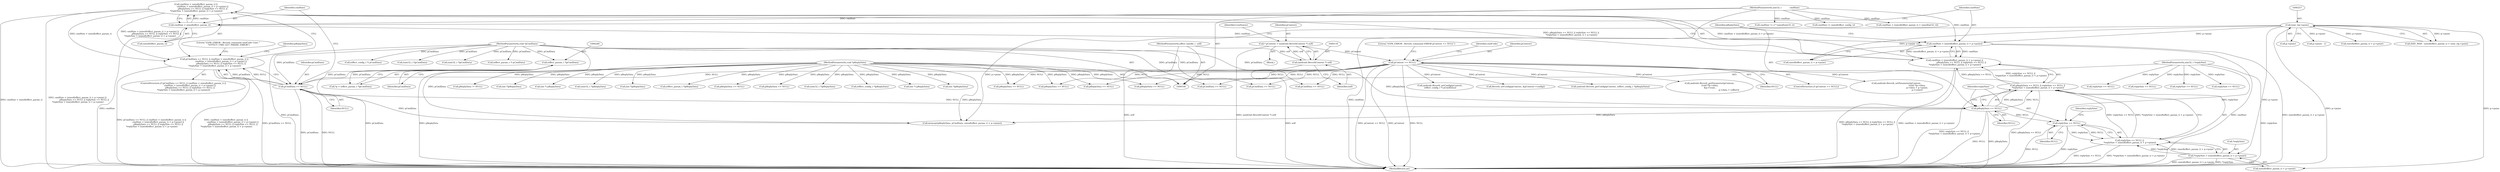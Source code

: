 digraph "0_Android_f490fc335772a9b14e78997486f4a572b0594c04_0@API" {
"1000273" [label="(Call,cmdSize < sizeof(effect_param_t) ||\n                    cmdSize < (sizeof(effect_param_t) + p->psize) ||\n                    pReplyData == NULL || replySize == NULL ||\n *replySize < (sizeof(effect_param_t) + p->psize))"];
"1000274" [label="(Call,cmdSize < sizeof(effect_param_t))"];
"1000109" [label="(MethodParameterIn,uint32_t            cmdSize)"];
"1000278" [label="(Call,cmdSize < (sizeof(effect_param_t) + p->psize) ||\n                    pReplyData == NULL || replySize == NULL ||\n *replySize < (sizeof(effect_param_t) + p->psize))"];
"1000279" [label="(Call,cmdSize < (sizeof(effect_param_t) + p->psize))"];
"1000256" [label="(Call,(size_t)p->psize)"];
"1000287" [label="(Call,pReplyData == NULL || replySize == NULL ||\n *replySize < (sizeof(effect_param_t) + p->psize))"];
"1000288" [label="(Call,pReplyData == NULL)"];
"1000112" [label="(MethodParameterIn,void *pReplyData)"];
"1000270" [label="(Call,pCmdData == NULL)"];
"1000247" [label="(Call,(effect_param_t *)pCmdData)"];
"1000110" [label="(MethodParameterIn,void *pCmdData)"];
"1000126" [label="(Call,pContext == NULL)"];
"1000115" [label="(Call,* pContext = (android::ReverbContext *) self)"];
"1000117" [label="(Call,(android::ReverbContext *) self)"];
"1000107" [label="(MethodParameterIn,effect_handle_t  self)"];
"1000291" [label="(Call,replySize == NULL ||\n *replySize < (sizeof(effect_param_t) + p->psize))"];
"1000292" [label="(Call,replySize == NULL)"];
"1000111" [label="(MethodParameterIn,uint32_t *replySize)"];
"1000295" [label="(Call,*replySize < (sizeof(effect_param_t) + p->psize))"];
"1000269" [label="(Call,pCmdData == NULL || cmdSize < sizeof(effect_param_t) ||\n                    cmdSize < (sizeof(effect_param_t) + p->psize) ||\n                    pReplyData == NULL || replySize == NULL ||\n *replySize < (sizeof(effect_param_t) + p->psize))"];
"1000388" [label="(Call,pReplyData == NULL)"];
"1000275" [label="(Identifier,cmdSize)"];
"1000279" [label="(Call,cmdSize < (sizeof(effect_param_t) + p->psize))"];
"1000203" [label="(Call,(effect_config_t *) pCmdData)"];
"1000272" [label="(Identifier,NULL)"];
"1000127" [label="(Identifier,pContext)"];
"1000609" [label="(Call,(uint32_t *)pCmdData)"];
"1000201" [label="(Call,android::Reverb_setConfig(pContext,\n (effect_config_t *) pCmdData))"];
"1000298" [label="(Call,sizeof(effect_param_t) + p->psize)"];
"1000297" [label="(Identifier,replySize)"];
"1000109" [label="(MethodParameterIn,uint32_t            cmdSize)"];
"1000268" [label="(ControlStructure,if (pCmdData == NULL || cmdSize < sizeof(effect_param_t) ||\n                    cmdSize < (sizeof(effect_param_t) + p->psize) ||\n                    pReplyData == NULL || replySize == NULL ||\n *replySize < (sizeof(effect_param_t) + p->psize)))"];
"1000131" [label="(Literal,\"\tLVM_ERROR : Reverb_command ERROR pContext == NULL\")"];
"1000270" [label="(Call,pCmdData == NULL)"];
"1000628" [label="(Call,(uint32_t *)pReplyData)"];
"1000173" [label="(Call,cmdSize != sizeof(effect_config_t))"];
"1000258" [label="(Call,p->psize)"];
"1000116" [label="(Identifier,pContext)"];
"1000330" [label="(Call,p->psize - 1)"];
"1000592" [label="(Call,(uint32_t *)pCmdData)"];
"1000123" [label="(Identifier,LvmStatus)"];
"1000115" [label="(Call,* pContext = (android::ReverbContext *) self)"];
"1000119" [label="(Identifier,self)"];
"1000230" [label="(Call,(effect_config_t *)pReplyData)"];
"1000198" [label="(Call,(int *) pReplyData)"];
"1000550" [label="(Call,(int *)pReplyData)"];
"1000392" [label="(Call,replySize == NULL)"];
"1000117" [label="(Call,(android::ReverbContext *) self)"];
"1000376" [label="(Call,pCmdData == NULL)"];
"1000107" [label="(MethodParameterIn,effect_handle_t  self)"];
"1000579" [label="(Call,pReplyData != NULL)"];
"1000235" [label="(Call,Reverb_setConfig(pContext, &pContext->config))"];
"1000306" [label="(Literal,\"\tLVM_ERROR : Reverb_command cmdCode Case: \"\n \"EFFECT_CMD_GET_PARAM: ERROR\")"];
"1000245" [label="(Call,*p = (effect_param_t *)pCmdData)"];
"1000228" [label="(Call,android::Reverb_getConfig(pContext, (effect_config_t *)pReplyData))"];
"1000287" [label="(Call,pReplyData == NULL || replySize == NULL ||\n *replySize < (sizeof(effect_param_t) + p->psize))"];
"1000427" [label="(Call,(int *)pReplyData)"];
"1000451" [label="(Call,pReplyData == NULL)"];
"1000169" [label="(Call,pCmdData == NULL)"];
"1000161" [label="(Call,(int *) pReplyData)"];
"1000409" [label="(Call,(effect_param_t *) pCmdData)"];
"1000291" [label="(Call,replySize == NULL ||\n *replySize < (sizeof(effect_param_t) + p->psize))"];
"1000141" [label="(Call,pReplyData == NULL)"];
"1000380" [label="(Call,cmdSize < (sizeof(effect_param_t) + sizeof(int32_t)))"];
"1000292" [label="(Call,replySize == NULL)"];
"1000110" [label="(MethodParameterIn,void *pCmdData)"];
"1000269" [label="(Call,pCmdData == NULL || cmdSize < sizeof(effect_param_t) ||\n                    cmdSize < (sizeof(effect_param_t) + p->psize) ||\n                    pReplyData == NULL || replySize == NULL ||\n *replySize < (sizeof(effect_param_t) + p->psize))"];
"1000344" [label="(Call,android::Reverb_getParameter(pContext,\n (void *)p->data,\n &p->vsize,\n                                                          p->data + voffset))"];
"1000126" [label="(Call,pContext == NULL)"];
"1000290" [label="(Identifier,NULL)"];
"1000112" [label="(MethodParameterIn,void *pReplyData)"];
"1000619" [label="(Call,(uint32_t *)pReplyData)"];
"1000522" [label="(Call,pReplyData == NULL)"];
"1000479" [label="(Call,(int *)pReplyData)"];
"1000271" [label="(Identifier,pCmdData)"];
"1000293" [label="(Identifier,replySize)"];
"1000563" [label="(Call,pCmdData == NULL)"];
"1000276" [label="(Call,sizeof(effect_param_t))"];
"1000294" [label="(Identifier,NULL)"];
"1000288" [label="(Call,pReplyData == NULL)"];
"1000289" [label="(Identifier,pReplyData)"];
"1000280" [label="(Identifier,cmdSize)"];
"1000128" [label="(Identifier,NULL)"];
"1000321" [label="(Call,(effect_param_t *)pReplyData)"];
"1000313" [label="(Call,sizeof(effect_param_t) + p->psize)"];
"1000210" [label="(Call,pReplyData == NULL)"];
"1000295" [label="(Call,*replySize < (sizeof(effect_param_t) + p->psize))"];
"1000296" [label="(Call,*replySize)"];
"1000125" [label="(ControlStructure,if (pContext == NULL))"];
"1000247" [label="(Call,(effect_param_t *)pCmdData)"];
"1000182" [label="(Call,replySize == NULL)"];
"1000251" [label="(Call,SIZE_MAX - sizeof(effect_param_t) < (size_t)p->psize)"];
"1000256" [label="(Call,(size_t)p->psize)"];
"1000145" [label="(Call,replySize == NULL)"];
"1000214" [label="(Call,replySize == NULL)"];
"1000311" [label="(Identifier,pReplyData)"];
"1000178" [label="(Call,pReplyData == NULL)"];
"1000281" [label="(Call,sizeof(effect_param_t) + p->psize)"];
"1000566" [label="(Call,cmdSize != 2 * sizeof(uint32_t))"];
"1000249" [label="(Identifier,pCmdData)"];
"1000273" [label="(Call,cmdSize < sizeof(effect_param_t) ||\n                    cmdSize < (sizeof(effect_param_t) + p->psize) ||\n                    pReplyData == NULL || replySize == NULL ||\n *replySize < (sizeof(effect_param_t) + p->psize))"];
"1000111" [label="(MethodParameterIn,uint32_t *replySize)"];
"1000113" [label="(Block,)"];
"1000430" [label="(Call,android::Reverb_setParameter(pContext,\n                                                              (void *)p->data,\n                                                              p->data + p->psize,\n                                                              p->vsize))"];
"1000278" [label="(Call,cmdSize < (sizeof(effect_param_t) + p->psize) ||\n                    pReplyData == NULL || replySize == NULL ||\n *replySize < (sizeof(effect_param_t) + p->psize))"];
"1000688" [label="(MethodReturn,int)"];
"1000274" [label="(Call,cmdSize < sizeof(effect_param_t))"];
"1000310" [label="(Call,memcpy(pReplyData, pCmdData, sizeof(effect_param_t) + p->psize))"];
"1000136" [label="(Identifier,cmdCode)"];
"1000273" -> "1000269"  [label="AST: "];
"1000273" -> "1000274"  [label="CFG: "];
"1000273" -> "1000278"  [label="CFG: "];
"1000274" -> "1000273"  [label="AST: "];
"1000278" -> "1000273"  [label="AST: "];
"1000269" -> "1000273"  [label="CFG: "];
"1000273" -> "1000688"  [label="DDG: cmdSize < sizeof(effect_param_t)"];
"1000273" -> "1000688"  [label="DDG: cmdSize < (sizeof(effect_param_t) + p->psize) ||\n                    pReplyData == NULL || replySize == NULL ||\n *replySize < (sizeof(effect_param_t) + p->psize)"];
"1000273" -> "1000269"  [label="DDG: cmdSize < sizeof(effect_param_t)"];
"1000273" -> "1000269"  [label="DDG: cmdSize < (sizeof(effect_param_t) + p->psize) ||\n                    pReplyData == NULL || replySize == NULL ||\n *replySize < (sizeof(effect_param_t) + p->psize)"];
"1000274" -> "1000273"  [label="DDG: cmdSize"];
"1000278" -> "1000273"  [label="DDG: cmdSize < (sizeof(effect_param_t) + p->psize)"];
"1000278" -> "1000273"  [label="DDG: pReplyData == NULL || replySize == NULL ||\n *replySize < (sizeof(effect_param_t) + p->psize)"];
"1000274" -> "1000276"  [label="CFG: "];
"1000275" -> "1000274"  [label="AST: "];
"1000276" -> "1000274"  [label="AST: "];
"1000280" -> "1000274"  [label="CFG: "];
"1000274" -> "1000688"  [label="DDG: cmdSize"];
"1000109" -> "1000274"  [label="DDG: cmdSize"];
"1000274" -> "1000279"  [label="DDG: cmdSize"];
"1000109" -> "1000106"  [label="AST: "];
"1000109" -> "1000688"  [label="DDG: cmdSize"];
"1000109" -> "1000173"  [label="DDG: cmdSize"];
"1000109" -> "1000279"  [label="DDG: cmdSize"];
"1000109" -> "1000380"  [label="DDG: cmdSize"];
"1000109" -> "1000566"  [label="DDG: cmdSize"];
"1000278" -> "1000279"  [label="CFG: "];
"1000278" -> "1000287"  [label="CFG: "];
"1000279" -> "1000278"  [label="AST: "];
"1000287" -> "1000278"  [label="AST: "];
"1000278" -> "1000688"  [label="DDG: pReplyData == NULL || replySize == NULL ||\n *replySize < (sizeof(effect_param_t) + p->psize)"];
"1000278" -> "1000688"  [label="DDG: cmdSize < (sizeof(effect_param_t) + p->psize)"];
"1000279" -> "1000278"  [label="DDG: cmdSize"];
"1000279" -> "1000278"  [label="DDG: sizeof(effect_param_t) + p->psize"];
"1000287" -> "1000278"  [label="DDG: pReplyData == NULL"];
"1000287" -> "1000278"  [label="DDG: replySize == NULL ||\n *replySize < (sizeof(effect_param_t) + p->psize)"];
"1000279" -> "1000281"  [label="CFG: "];
"1000280" -> "1000279"  [label="AST: "];
"1000281" -> "1000279"  [label="AST: "];
"1000289" -> "1000279"  [label="CFG: "];
"1000279" -> "1000688"  [label="DDG: cmdSize"];
"1000279" -> "1000688"  [label="DDG: sizeof(effect_param_t) + p->psize"];
"1000256" -> "1000279"  [label="DDG: p->psize"];
"1000256" -> "1000251"  [label="AST: "];
"1000256" -> "1000258"  [label="CFG: "];
"1000257" -> "1000256"  [label="AST: "];
"1000258" -> "1000256"  [label="AST: "];
"1000251" -> "1000256"  [label="CFG: "];
"1000256" -> "1000688"  [label="DDG: p->psize"];
"1000256" -> "1000251"  [label="DDG: p->psize"];
"1000256" -> "1000281"  [label="DDG: p->psize"];
"1000256" -> "1000295"  [label="DDG: p->psize"];
"1000256" -> "1000298"  [label="DDG: p->psize"];
"1000256" -> "1000310"  [label="DDG: p->psize"];
"1000256" -> "1000313"  [label="DDG: p->psize"];
"1000256" -> "1000330"  [label="DDG: p->psize"];
"1000287" -> "1000288"  [label="CFG: "];
"1000287" -> "1000291"  [label="CFG: "];
"1000288" -> "1000287"  [label="AST: "];
"1000291" -> "1000287"  [label="AST: "];
"1000287" -> "1000688"  [label="DDG: replySize == NULL ||\n *replySize < (sizeof(effect_param_t) + p->psize)"];
"1000287" -> "1000688"  [label="DDG: pReplyData == NULL"];
"1000288" -> "1000287"  [label="DDG: pReplyData"];
"1000288" -> "1000287"  [label="DDG: NULL"];
"1000291" -> "1000287"  [label="DDG: replySize == NULL"];
"1000291" -> "1000287"  [label="DDG: *replySize < (sizeof(effect_param_t) + p->psize)"];
"1000288" -> "1000290"  [label="CFG: "];
"1000289" -> "1000288"  [label="AST: "];
"1000290" -> "1000288"  [label="AST: "];
"1000293" -> "1000288"  [label="CFG: "];
"1000288" -> "1000688"  [label="DDG: NULL"];
"1000288" -> "1000688"  [label="DDG: pReplyData"];
"1000112" -> "1000288"  [label="DDG: pReplyData"];
"1000270" -> "1000288"  [label="DDG: NULL"];
"1000288" -> "1000292"  [label="DDG: NULL"];
"1000288" -> "1000310"  [label="DDG: pReplyData"];
"1000112" -> "1000106"  [label="AST: "];
"1000112" -> "1000688"  [label="DDG: pReplyData"];
"1000112" -> "1000141"  [label="DDG: pReplyData"];
"1000112" -> "1000161"  [label="DDG: pReplyData"];
"1000112" -> "1000178"  [label="DDG: pReplyData"];
"1000112" -> "1000198"  [label="DDG: pReplyData"];
"1000112" -> "1000210"  [label="DDG: pReplyData"];
"1000112" -> "1000230"  [label="DDG: pReplyData"];
"1000112" -> "1000310"  [label="DDG: pReplyData"];
"1000112" -> "1000321"  [label="DDG: pReplyData"];
"1000112" -> "1000388"  [label="DDG: pReplyData"];
"1000112" -> "1000427"  [label="DDG: pReplyData"];
"1000112" -> "1000451"  [label="DDG: pReplyData"];
"1000112" -> "1000479"  [label="DDG: pReplyData"];
"1000112" -> "1000522"  [label="DDG: pReplyData"];
"1000112" -> "1000550"  [label="DDG: pReplyData"];
"1000112" -> "1000579"  [label="DDG: pReplyData"];
"1000112" -> "1000619"  [label="DDG: pReplyData"];
"1000112" -> "1000628"  [label="DDG: pReplyData"];
"1000270" -> "1000269"  [label="AST: "];
"1000270" -> "1000272"  [label="CFG: "];
"1000271" -> "1000270"  [label="AST: "];
"1000272" -> "1000270"  [label="AST: "];
"1000275" -> "1000270"  [label="CFG: "];
"1000269" -> "1000270"  [label="CFG: "];
"1000270" -> "1000688"  [label="DDG: NULL"];
"1000270" -> "1000688"  [label="DDG: pCmdData"];
"1000270" -> "1000269"  [label="DDG: pCmdData"];
"1000270" -> "1000269"  [label="DDG: NULL"];
"1000247" -> "1000270"  [label="DDG: pCmdData"];
"1000110" -> "1000270"  [label="DDG: pCmdData"];
"1000126" -> "1000270"  [label="DDG: NULL"];
"1000270" -> "1000310"  [label="DDG: pCmdData"];
"1000247" -> "1000245"  [label="AST: "];
"1000247" -> "1000249"  [label="CFG: "];
"1000248" -> "1000247"  [label="AST: "];
"1000249" -> "1000247"  [label="AST: "];
"1000245" -> "1000247"  [label="CFG: "];
"1000247" -> "1000688"  [label="DDG: pCmdData"];
"1000247" -> "1000245"  [label="DDG: pCmdData"];
"1000110" -> "1000247"  [label="DDG: pCmdData"];
"1000110" -> "1000106"  [label="AST: "];
"1000110" -> "1000688"  [label="DDG: pCmdData"];
"1000110" -> "1000169"  [label="DDG: pCmdData"];
"1000110" -> "1000203"  [label="DDG: pCmdData"];
"1000110" -> "1000310"  [label="DDG: pCmdData"];
"1000110" -> "1000376"  [label="DDG: pCmdData"];
"1000110" -> "1000409"  [label="DDG: pCmdData"];
"1000110" -> "1000563"  [label="DDG: pCmdData"];
"1000110" -> "1000592"  [label="DDG: pCmdData"];
"1000110" -> "1000609"  [label="DDG: pCmdData"];
"1000126" -> "1000125"  [label="AST: "];
"1000126" -> "1000128"  [label="CFG: "];
"1000127" -> "1000126"  [label="AST: "];
"1000128" -> "1000126"  [label="AST: "];
"1000131" -> "1000126"  [label="CFG: "];
"1000136" -> "1000126"  [label="CFG: "];
"1000126" -> "1000688"  [label="DDG: pContext == NULL"];
"1000126" -> "1000688"  [label="DDG: pContext"];
"1000126" -> "1000688"  [label="DDG: NULL"];
"1000115" -> "1000126"  [label="DDG: pContext"];
"1000126" -> "1000141"  [label="DDG: NULL"];
"1000126" -> "1000169"  [label="DDG: NULL"];
"1000126" -> "1000201"  [label="DDG: pContext"];
"1000126" -> "1000210"  [label="DDG: NULL"];
"1000126" -> "1000228"  [label="DDG: pContext"];
"1000126" -> "1000235"  [label="DDG: pContext"];
"1000126" -> "1000344"  [label="DDG: pContext"];
"1000126" -> "1000376"  [label="DDG: NULL"];
"1000126" -> "1000430"  [label="DDG: pContext"];
"1000126" -> "1000451"  [label="DDG: NULL"];
"1000126" -> "1000522"  [label="DDG: NULL"];
"1000126" -> "1000563"  [label="DDG: NULL"];
"1000115" -> "1000113"  [label="AST: "];
"1000115" -> "1000117"  [label="CFG: "];
"1000116" -> "1000115"  [label="AST: "];
"1000117" -> "1000115"  [label="AST: "];
"1000123" -> "1000115"  [label="CFG: "];
"1000115" -> "1000688"  [label="DDG: (android::ReverbContext *) self"];
"1000117" -> "1000115"  [label="DDG: self"];
"1000117" -> "1000119"  [label="CFG: "];
"1000118" -> "1000117"  [label="AST: "];
"1000119" -> "1000117"  [label="AST: "];
"1000117" -> "1000688"  [label="DDG: self"];
"1000107" -> "1000117"  [label="DDG: self"];
"1000107" -> "1000106"  [label="AST: "];
"1000107" -> "1000688"  [label="DDG: self"];
"1000291" -> "1000292"  [label="CFG: "];
"1000291" -> "1000295"  [label="CFG: "];
"1000292" -> "1000291"  [label="AST: "];
"1000295" -> "1000291"  [label="AST: "];
"1000291" -> "1000688"  [label="DDG: replySize == NULL"];
"1000291" -> "1000688"  [label="DDG: *replySize < (sizeof(effect_param_t) + p->psize)"];
"1000292" -> "1000291"  [label="DDG: replySize"];
"1000292" -> "1000291"  [label="DDG: NULL"];
"1000295" -> "1000291"  [label="DDG: *replySize"];
"1000295" -> "1000291"  [label="DDG: sizeof(effect_param_t) + p->psize"];
"1000292" -> "1000294"  [label="CFG: "];
"1000293" -> "1000292"  [label="AST: "];
"1000294" -> "1000292"  [label="AST: "];
"1000297" -> "1000292"  [label="CFG: "];
"1000292" -> "1000688"  [label="DDG: NULL"];
"1000292" -> "1000688"  [label="DDG: replySize"];
"1000111" -> "1000292"  [label="DDG: replySize"];
"1000111" -> "1000106"  [label="AST: "];
"1000111" -> "1000688"  [label="DDG: replySize"];
"1000111" -> "1000145"  [label="DDG: replySize"];
"1000111" -> "1000182"  [label="DDG: replySize"];
"1000111" -> "1000214"  [label="DDG: replySize"];
"1000111" -> "1000392"  [label="DDG: replySize"];
"1000295" -> "1000298"  [label="CFG: "];
"1000296" -> "1000295"  [label="AST: "];
"1000298" -> "1000295"  [label="AST: "];
"1000295" -> "1000688"  [label="DDG: sizeof(effect_param_t) + p->psize"];
"1000295" -> "1000688"  [label="DDG: *replySize"];
"1000269" -> "1000268"  [label="AST: "];
"1000306" -> "1000269"  [label="CFG: "];
"1000311" -> "1000269"  [label="CFG: "];
"1000269" -> "1000688"  [label="DDG: pCmdData == NULL || cmdSize < sizeof(effect_param_t) ||\n                    cmdSize < (sizeof(effect_param_t) + p->psize) ||\n                    pReplyData == NULL || replySize == NULL ||\n *replySize < (sizeof(effect_param_t) + p->psize)"];
"1000269" -> "1000688"  [label="DDG: cmdSize < sizeof(effect_param_t) ||\n                    cmdSize < (sizeof(effect_param_t) + p->psize) ||\n                    pReplyData == NULL || replySize == NULL ||\n *replySize < (sizeof(effect_param_t) + p->psize)"];
"1000269" -> "1000688"  [label="DDG: pCmdData == NULL"];
}
